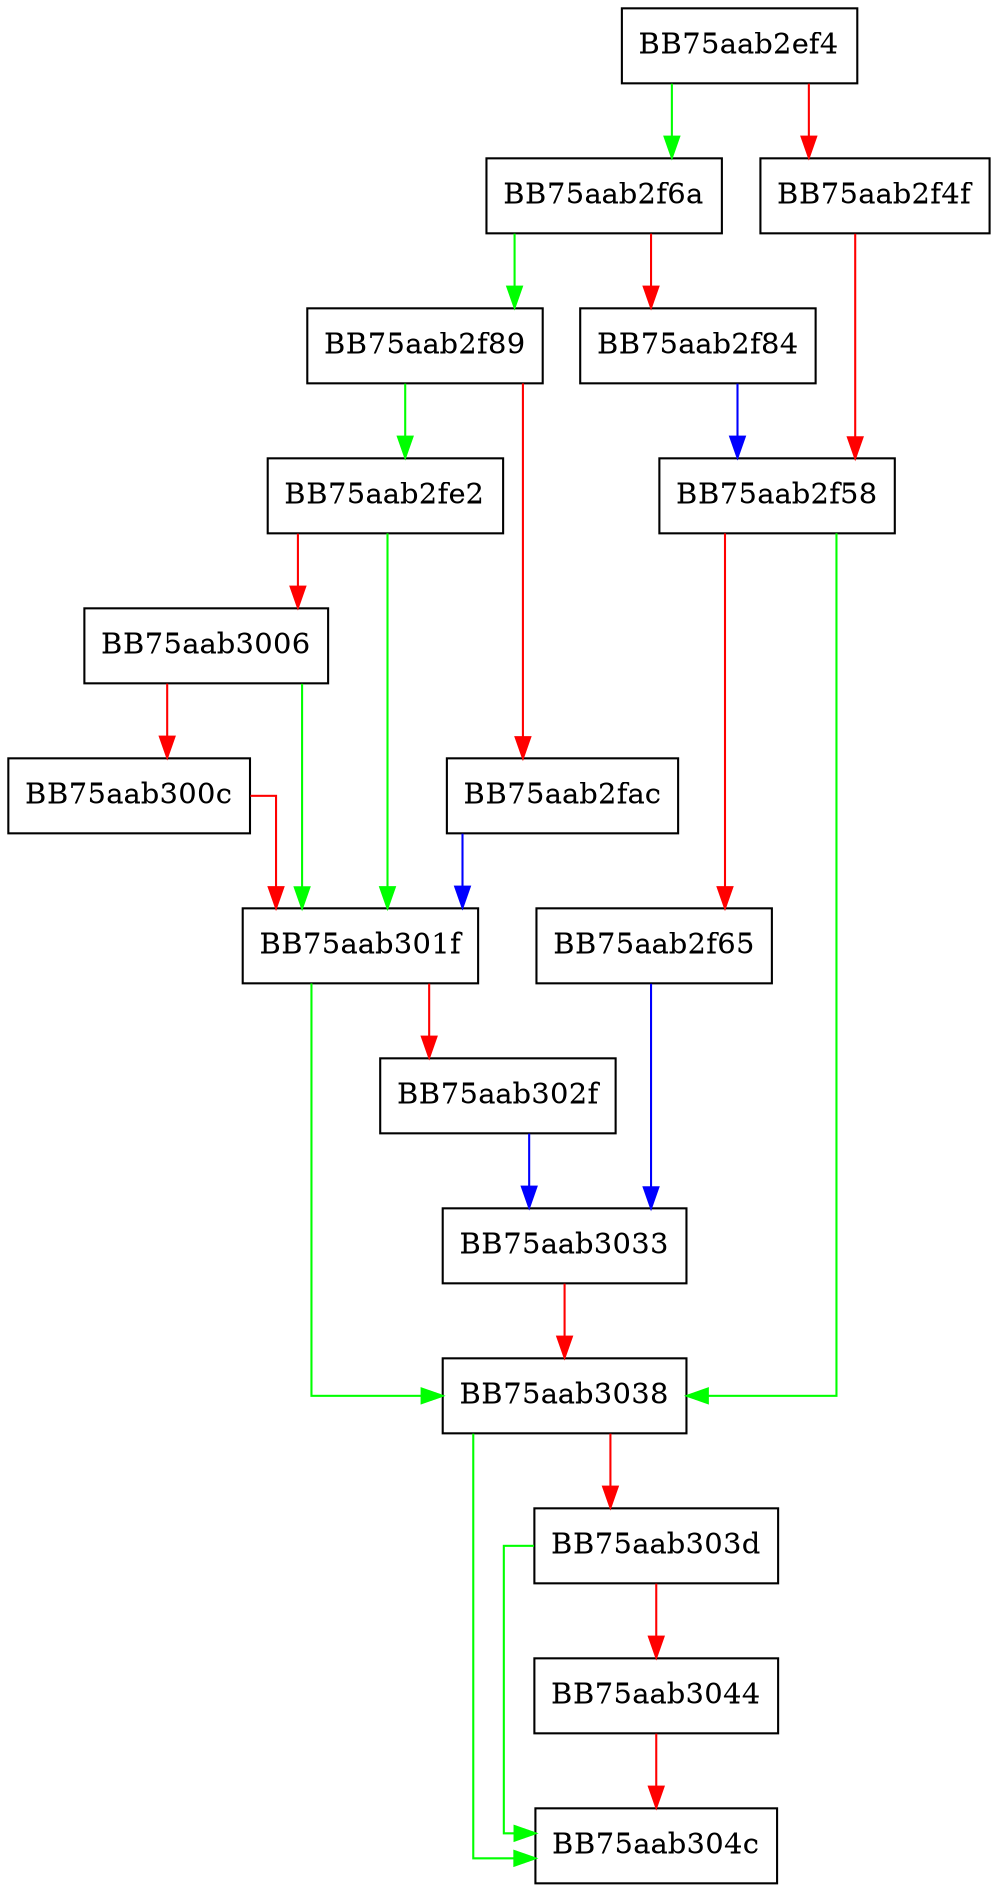 digraph CreateInstanceWin32 {
  node [shape="box"];
  graph [splines=ortho];
  BB75aab2ef4 -> BB75aab2f6a [color="green"];
  BB75aab2ef4 -> BB75aab2f4f [color="red"];
  BB75aab2f4f -> BB75aab2f58 [color="red"];
  BB75aab2f58 -> BB75aab3038 [color="green"];
  BB75aab2f58 -> BB75aab2f65 [color="red"];
  BB75aab2f65 -> BB75aab3033 [color="blue"];
  BB75aab2f6a -> BB75aab2f89 [color="green"];
  BB75aab2f6a -> BB75aab2f84 [color="red"];
  BB75aab2f84 -> BB75aab2f58 [color="blue"];
  BB75aab2f89 -> BB75aab2fe2 [color="green"];
  BB75aab2f89 -> BB75aab2fac [color="red"];
  BB75aab2fac -> BB75aab301f [color="blue"];
  BB75aab2fe2 -> BB75aab301f [color="green"];
  BB75aab2fe2 -> BB75aab3006 [color="red"];
  BB75aab3006 -> BB75aab301f [color="green"];
  BB75aab3006 -> BB75aab300c [color="red"];
  BB75aab300c -> BB75aab301f [color="red"];
  BB75aab301f -> BB75aab3038 [color="green"];
  BB75aab301f -> BB75aab302f [color="red"];
  BB75aab302f -> BB75aab3033 [color="blue"];
  BB75aab3033 -> BB75aab3038 [color="red"];
  BB75aab3038 -> BB75aab304c [color="green"];
  BB75aab3038 -> BB75aab303d [color="red"];
  BB75aab303d -> BB75aab304c [color="green"];
  BB75aab303d -> BB75aab3044 [color="red"];
  BB75aab3044 -> BB75aab304c [color="red"];
}